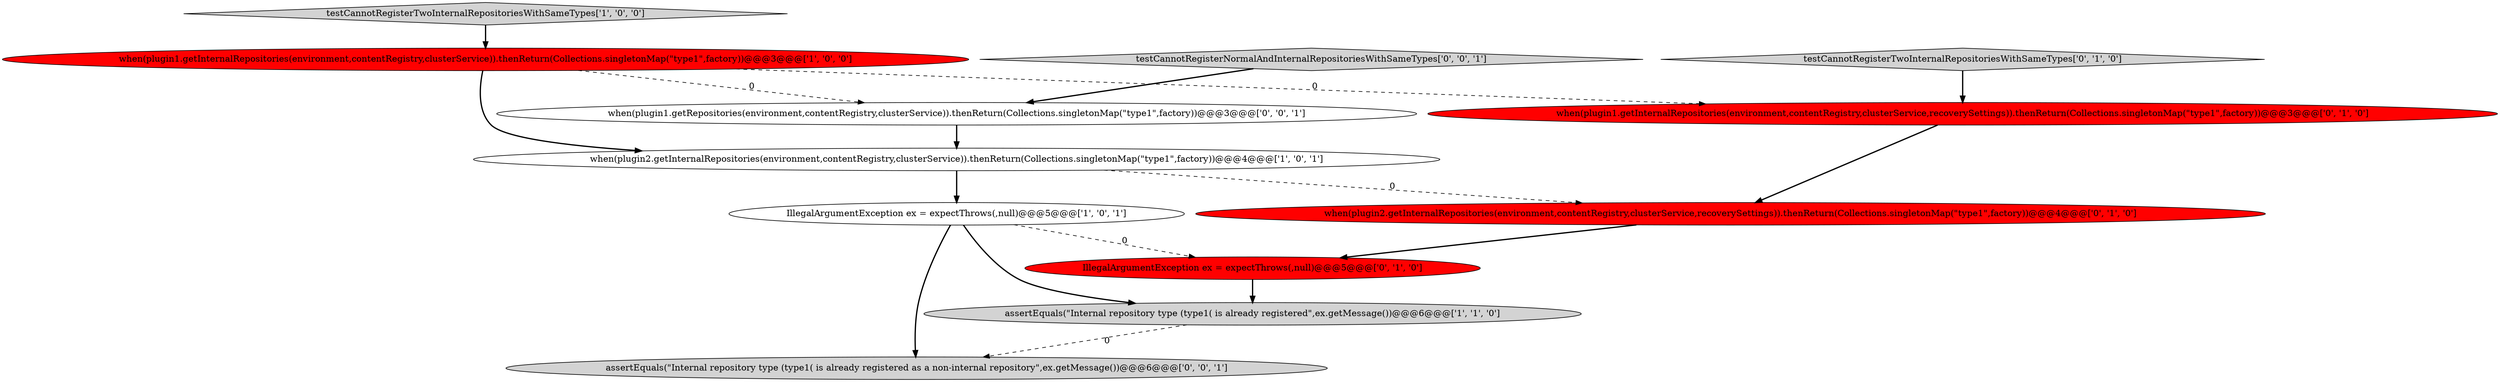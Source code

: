 digraph {
7 [style = filled, label = "when(plugin2.getInternalRepositories(environment,contentRegistry,clusterService,recoverySettings)).thenReturn(Collections.singletonMap(\"type1\",factory))@@@4@@@['0', '1', '0']", fillcolor = red, shape = ellipse image = "AAA1AAABBB2BBB"];
6 [style = filled, label = "when(plugin1.getInternalRepositories(environment,contentRegistry,clusterService,recoverySettings)).thenReturn(Collections.singletonMap(\"type1\",factory))@@@3@@@['0', '1', '0']", fillcolor = red, shape = ellipse image = "AAA1AAABBB2BBB"];
0 [style = filled, label = "when(plugin1.getInternalRepositories(environment,contentRegistry,clusterService)).thenReturn(Collections.singletonMap(\"type1\",factory))@@@3@@@['1', '0', '0']", fillcolor = red, shape = ellipse image = "AAA1AAABBB1BBB"];
2 [style = filled, label = "IllegalArgumentException ex = expectThrows(,null)@@@5@@@['1', '0', '1']", fillcolor = white, shape = ellipse image = "AAA0AAABBB1BBB"];
1 [style = filled, label = "when(plugin2.getInternalRepositories(environment,contentRegistry,clusterService)).thenReturn(Collections.singletonMap(\"type1\",factory))@@@4@@@['1', '0', '1']", fillcolor = white, shape = ellipse image = "AAA0AAABBB1BBB"];
8 [style = filled, label = "IllegalArgumentException ex = expectThrows(,null)@@@5@@@['0', '1', '0']", fillcolor = red, shape = ellipse image = "AAA1AAABBB2BBB"];
5 [style = filled, label = "testCannotRegisterTwoInternalRepositoriesWithSameTypes['0', '1', '0']", fillcolor = lightgray, shape = diamond image = "AAA0AAABBB2BBB"];
9 [style = filled, label = "when(plugin1.getRepositories(environment,contentRegistry,clusterService)).thenReturn(Collections.singletonMap(\"type1\",factory))@@@3@@@['0', '0', '1']", fillcolor = white, shape = ellipse image = "AAA0AAABBB3BBB"];
3 [style = filled, label = "assertEquals(\"Internal repository type (type1( is already registered\",ex.getMessage())@@@6@@@['1', '1', '0']", fillcolor = lightgray, shape = ellipse image = "AAA0AAABBB1BBB"];
10 [style = filled, label = "assertEquals(\"Internal repository type (type1( is already registered as a non-internal repository\",ex.getMessage())@@@6@@@['0', '0', '1']", fillcolor = lightgray, shape = ellipse image = "AAA0AAABBB3BBB"];
11 [style = filled, label = "testCannotRegisterNormalAndInternalRepositoriesWithSameTypes['0', '0', '1']", fillcolor = lightgray, shape = diamond image = "AAA0AAABBB3BBB"];
4 [style = filled, label = "testCannotRegisterTwoInternalRepositoriesWithSameTypes['1', '0', '0']", fillcolor = lightgray, shape = diamond image = "AAA0AAABBB1BBB"];
1->2 [style = bold, label=""];
3->10 [style = dashed, label="0"];
0->9 [style = dashed, label="0"];
5->6 [style = bold, label=""];
6->7 [style = bold, label=""];
9->1 [style = bold, label=""];
1->7 [style = dashed, label="0"];
7->8 [style = bold, label=""];
2->10 [style = bold, label=""];
11->9 [style = bold, label=""];
2->8 [style = dashed, label="0"];
0->1 [style = bold, label=""];
2->3 [style = bold, label=""];
4->0 [style = bold, label=""];
0->6 [style = dashed, label="0"];
8->3 [style = bold, label=""];
}
